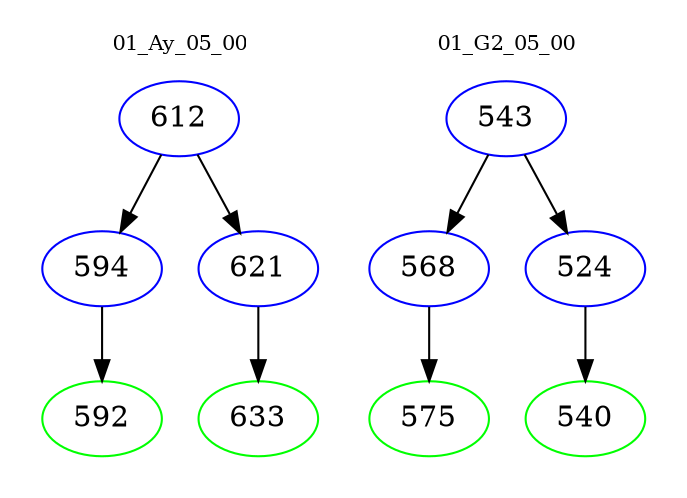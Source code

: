 digraph{
subgraph cluster_0 {
color = white
label = "01_Ay_05_00";
fontsize=10;
T0_612 [label="612", color="blue"]
T0_612 -> T0_594 [color="black"]
T0_594 [label="594", color="blue"]
T0_594 -> T0_592 [color="black"]
T0_592 [label="592", color="green"]
T0_612 -> T0_621 [color="black"]
T0_621 [label="621", color="blue"]
T0_621 -> T0_633 [color="black"]
T0_633 [label="633", color="green"]
}
subgraph cluster_1 {
color = white
label = "01_G2_05_00";
fontsize=10;
T1_543 [label="543", color="blue"]
T1_543 -> T1_568 [color="black"]
T1_568 [label="568", color="blue"]
T1_568 -> T1_575 [color="black"]
T1_575 [label="575", color="green"]
T1_543 -> T1_524 [color="black"]
T1_524 [label="524", color="blue"]
T1_524 -> T1_540 [color="black"]
T1_540 [label="540", color="green"]
}
}
